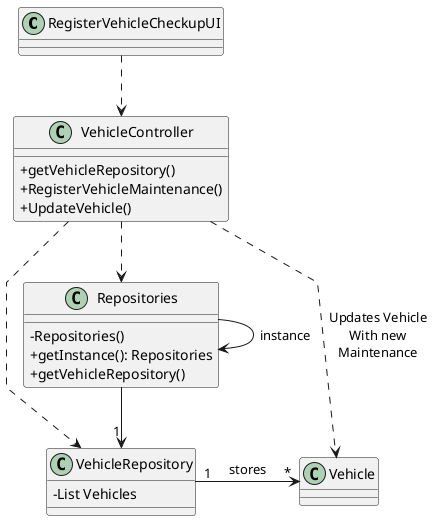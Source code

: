@startuml

'skinparam monochrome true
skinparam packageStyle rectangle
skinparam shadowing false
skinparam linetype polyline
'skinparam linetype orto

skinparam classAttributeIconSize 0

'left to right direction
'class FleetManager{
'}

class RegisterVehicleCheckupUI{
}

class VehicleController{
__
+getVehicleRepository()
+RegisterVehicleMaintenance()
+UpdateVehicle()
}

class Repositories{
__
-Repositories()
+getInstance(): Repositories
+getVehicleRepository()
}



class VehicleRepository{
- List Vehicles
}

RegisterVehicleCheckupUI .d.> VehicleController

VehicleController .d.> Repositories

VehicleController .d.> VehicleRepository

VehicleController .d.> Vehicle: Updates Vehicle\nWith new\nMaintenance

Repositories --> Repositories : instance

Repositories -->"1" VehicleRepository

VehicleRepository "1" -> "*" Vehicle: stores

@enduml